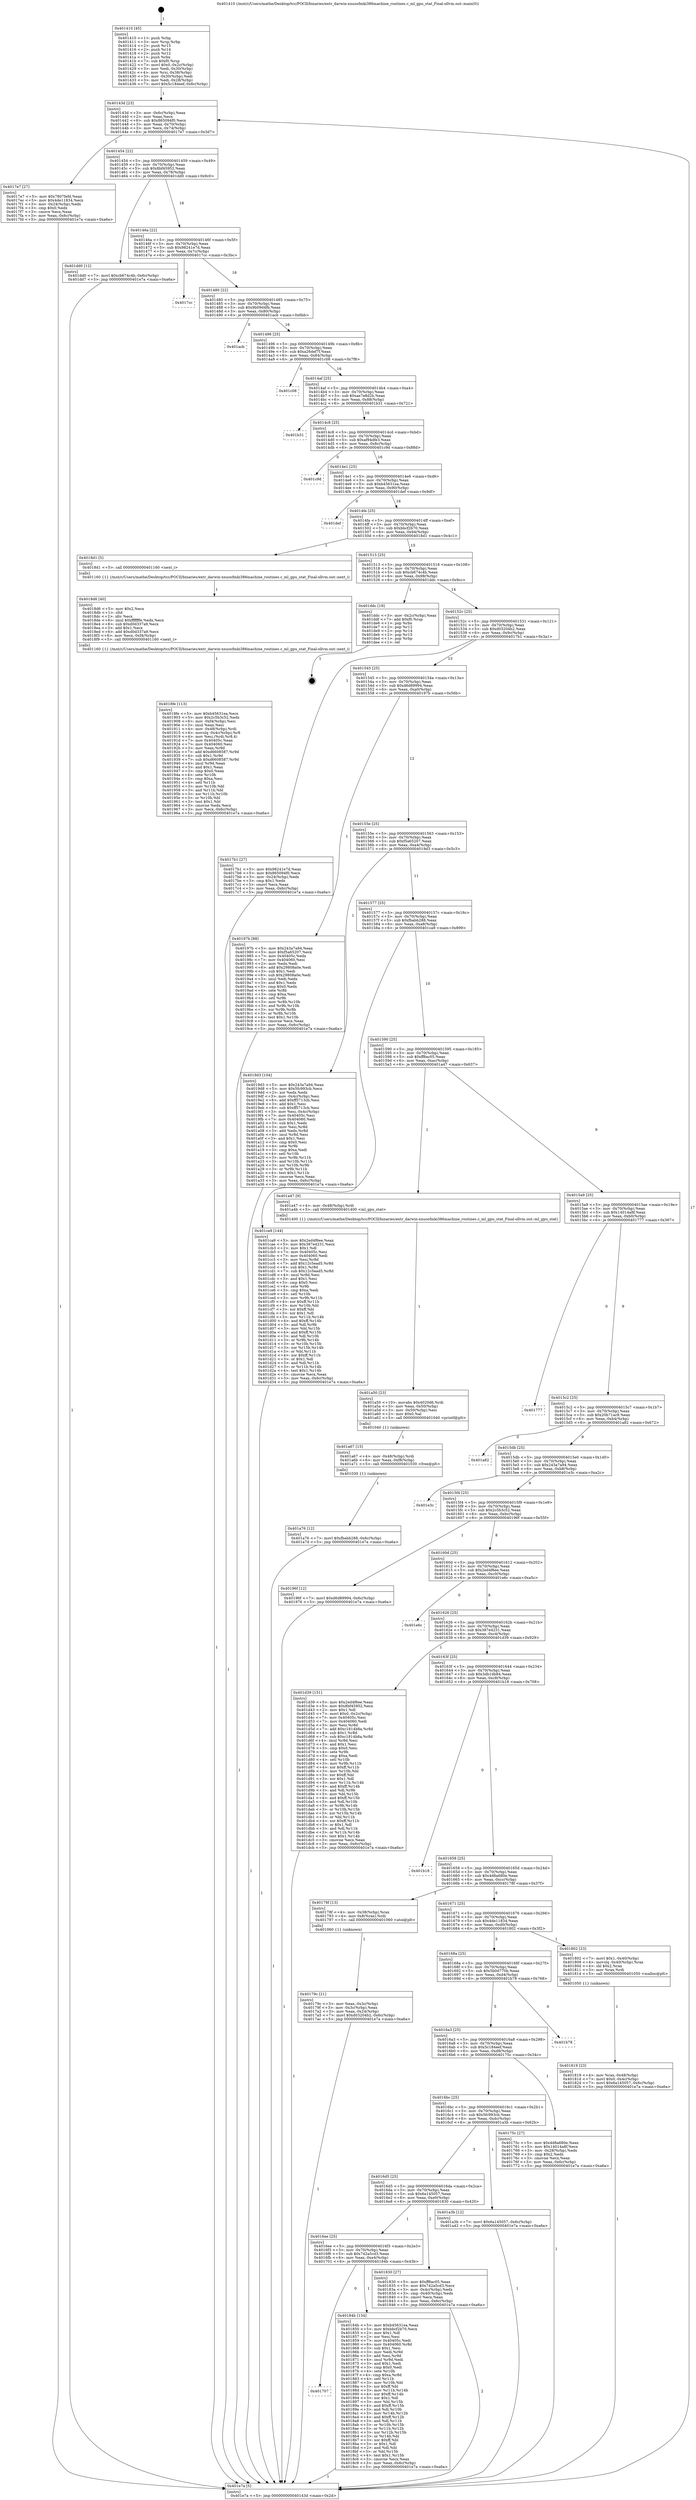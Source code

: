 digraph "0x401410" {
  label = "0x401410 (/mnt/c/Users/mathe/Desktop/tcc/POCII/binaries/extr_darwin-xnuosfmki386machine_routines.c_ml_gpu_stat_Final-ollvm.out::main(0))"
  labelloc = "t"
  node[shape=record]

  Entry [label="",width=0.3,height=0.3,shape=circle,fillcolor=black,style=filled]
  "0x40143d" [label="{
     0x40143d [23]\l
     | [instrs]\l
     &nbsp;&nbsp;0x40143d \<+3\>: mov -0x6c(%rbp),%eax\l
     &nbsp;&nbsp;0x401440 \<+2\>: mov %eax,%ecx\l
     &nbsp;&nbsp;0x401442 \<+6\>: sub $0x865094f0,%ecx\l
     &nbsp;&nbsp;0x401448 \<+3\>: mov %eax,-0x70(%rbp)\l
     &nbsp;&nbsp;0x40144b \<+3\>: mov %ecx,-0x74(%rbp)\l
     &nbsp;&nbsp;0x40144e \<+6\>: je 00000000004017e7 \<main+0x3d7\>\l
  }"]
  "0x4017e7" [label="{
     0x4017e7 [27]\l
     | [instrs]\l
     &nbsp;&nbsp;0x4017e7 \<+5\>: mov $0x7807fefd,%eax\l
     &nbsp;&nbsp;0x4017ec \<+5\>: mov $0x4de11834,%ecx\l
     &nbsp;&nbsp;0x4017f1 \<+3\>: mov -0x24(%rbp),%edx\l
     &nbsp;&nbsp;0x4017f4 \<+3\>: cmp $0x0,%edx\l
     &nbsp;&nbsp;0x4017f7 \<+3\>: cmove %ecx,%eax\l
     &nbsp;&nbsp;0x4017fa \<+3\>: mov %eax,-0x6c(%rbp)\l
     &nbsp;&nbsp;0x4017fd \<+5\>: jmp 0000000000401e7a \<main+0xa6a\>\l
  }"]
  "0x401454" [label="{
     0x401454 [22]\l
     | [instrs]\l
     &nbsp;&nbsp;0x401454 \<+5\>: jmp 0000000000401459 \<main+0x49\>\l
     &nbsp;&nbsp;0x401459 \<+3\>: mov -0x70(%rbp),%eax\l
     &nbsp;&nbsp;0x40145c \<+5\>: sub $0x8bf45952,%eax\l
     &nbsp;&nbsp;0x401461 \<+3\>: mov %eax,-0x78(%rbp)\l
     &nbsp;&nbsp;0x401464 \<+6\>: je 0000000000401dd0 \<main+0x9c0\>\l
  }"]
  Exit [label="",width=0.3,height=0.3,shape=circle,fillcolor=black,style=filled,peripheries=2]
  "0x401dd0" [label="{
     0x401dd0 [12]\l
     | [instrs]\l
     &nbsp;&nbsp;0x401dd0 \<+7\>: movl $0xcb674c4b,-0x6c(%rbp)\l
     &nbsp;&nbsp;0x401dd7 \<+5\>: jmp 0000000000401e7a \<main+0xa6a\>\l
  }"]
  "0x40146a" [label="{
     0x40146a [22]\l
     | [instrs]\l
     &nbsp;&nbsp;0x40146a \<+5\>: jmp 000000000040146f \<main+0x5f\>\l
     &nbsp;&nbsp;0x40146f \<+3\>: mov -0x70(%rbp),%eax\l
     &nbsp;&nbsp;0x401472 \<+5\>: sub $0x98241e7d,%eax\l
     &nbsp;&nbsp;0x401477 \<+3\>: mov %eax,-0x7c(%rbp)\l
     &nbsp;&nbsp;0x40147a \<+6\>: je 00000000004017cc \<main+0x3bc\>\l
  }"]
  "0x401a76" [label="{
     0x401a76 [12]\l
     | [instrs]\l
     &nbsp;&nbsp;0x401a76 \<+7\>: movl $0xfbabb288,-0x6c(%rbp)\l
     &nbsp;&nbsp;0x401a7d \<+5\>: jmp 0000000000401e7a \<main+0xa6a\>\l
  }"]
  "0x4017cc" [label="{
     0x4017cc\l
  }", style=dashed]
  "0x401480" [label="{
     0x401480 [22]\l
     | [instrs]\l
     &nbsp;&nbsp;0x401480 \<+5\>: jmp 0000000000401485 \<main+0x75\>\l
     &nbsp;&nbsp;0x401485 \<+3\>: mov -0x70(%rbp),%eax\l
     &nbsp;&nbsp;0x401488 \<+5\>: sub $0x9b09d4fb,%eax\l
     &nbsp;&nbsp;0x40148d \<+3\>: mov %eax,-0x80(%rbp)\l
     &nbsp;&nbsp;0x401490 \<+6\>: je 0000000000401acb \<main+0x6bb\>\l
  }"]
  "0x401a67" [label="{
     0x401a67 [15]\l
     | [instrs]\l
     &nbsp;&nbsp;0x401a67 \<+4\>: mov -0x48(%rbp),%rdi\l
     &nbsp;&nbsp;0x401a6b \<+6\>: mov %eax,-0xf8(%rbp)\l
     &nbsp;&nbsp;0x401a71 \<+5\>: call 0000000000401030 \<free@plt\>\l
     | [calls]\l
     &nbsp;&nbsp;0x401030 \{1\} (unknown)\l
  }"]
  "0x401acb" [label="{
     0x401acb\l
  }", style=dashed]
  "0x401496" [label="{
     0x401496 [25]\l
     | [instrs]\l
     &nbsp;&nbsp;0x401496 \<+5\>: jmp 000000000040149b \<main+0x8b\>\l
     &nbsp;&nbsp;0x40149b \<+3\>: mov -0x70(%rbp),%eax\l
     &nbsp;&nbsp;0x40149e \<+5\>: sub $0xa26def7f,%eax\l
     &nbsp;&nbsp;0x4014a3 \<+6\>: mov %eax,-0x84(%rbp)\l
     &nbsp;&nbsp;0x4014a9 \<+6\>: je 0000000000401c08 \<main+0x7f8\>\l
  }"]
  "0x401a50" [label="{
     0x401a50 [23]\l
     | [instrs]\l
     &nbsp;&nbsp;0x401a50 \<+10\>: movabs $0x4020d6,%rdi\l
     &nbsp;&nbsp;0x401a5a \<+3\>: mov %eax,-0x50(%rbp)\l
     &nbsp;&nbsp;0x401a5d \<+3\>: mov -0x50(%rbp),%esi\l
     &nbsp;&nbsp;0x401a60 \<+2\>: mov $0x0,%al\l
     &nbsp;&nbsp;0x401a62 \<+5\>: call 0000000000401040 \<printf@plt\>\l
     | [calls]\l
     &nbsp;&nbsp;0x401040 \{1\} (unknown)\l
  }"]
  "0x401c08" [label="{
     0x401c08\l
  }", style=dashed]
  "0x4014af" [label="{
     0x4014af [25]\l
     | [instrs]\l
     &nbsp;&nbsp;0x4014af \<+5\>: jmp 00000000004014b4 \<main+0xa4\>\l
     &nbsp;&nbsp;0x4014b4 \<+3\>: mov -0x70(%rbp),%eax\l
     &nbsp;&nbsp;0x4014b7 \<+5\>: sub $0xae7e8d2b,%eax\l
     &nbsp;&nbsp;0x4014bc \<+6\>: mov %eax,-0x88(%rbp)\l
     &nbsp;&nbsp;0x4014c2 \<+6\>: je 0000000000401b31 \<main+0x721\>\l
  }"]
  "0x4018fe" [label="{
     0x4018fe [113]\l
     | [instrs]\l
     &nbsp;&nbsp;0x4018fe \<+5\>: mov $0xb45631ea,%ecx\l
     &nbsp;&nbsp;0x401903 \<+5\>: mov $0x2c5b3c52,%edx\l
     &nbsp;&nbsp;0x401908 \<+6\>: mov -0xf4(%rbp),%esi\l
     &nbsp;&nbsp;0x40190e \<+3\>: imul %eax,%esi\l
     &nbsp;&nbsp;0x401911 \<+4\>: mov -0x48(%rbp),%rdi\l
     &nbsp;&nbsp;0x401915 \<+4\>: movslq -0x4c(%rbp),%r8\l
     &nbsp;&nbsp;0x401919 \<+4\>: mov %esi,(%rdi,%r8,4)\l
     &nbsp;&nbsp;0x40191d \<+7\>: mov 0x40405c,%eax\l
     &nbsp;&nbsp;0x401924 \<+7\>: mov 0x404060,%esi\l
     &nbsp;&nbsp;0x40192b \<+3\>: mov %eax,%r9d\l
     &nbsp;&nbsp;0x40192e \<+7\>: add $0xd6608587,%r9d\l
     &nbsp;&nbsp;0x401935 \<+4\>: sub $0x1,%r9d\l
     &nbsp;&nbsp;0x401939 \<+7\>: sub $0xd6608587,%r9d\l
     &nbsp;&nbsp;0x401940 \<+4\>: imul %r9d,%eax\l
     &nbsp;&nbsp;0x401944 \<+3\>: and $0x1,%eax\l
     &nbsp;&nbsp;0x401947 \<+3\>: cmp $0x0,%eax\l
     &nbsp;&nbsp;0x40194a \<+4\>: sete %r10b\l
     &nbsp;&nbsp;0x40194e \<+3\>: cmp $0xa,%esi\l
     &nbsp;&nbsp;0x401951 \<+4\>: setl %r11b\l
     &nbsp;&nbsp;0x401955 \<+3\>: mov %r10b,%bl\l
     &nbsp;&nbsp;0x401958 \<+3\>: and %r11b,%bl\l
     &nbsp;&nbsp;0x40195b \<+3\>: xor %r11b,%r10b\l
     &nbsp;&nbsp;0x40195e \<+3\>: or %r10b,%bl\l
     &nbsp;&nbsp;0x401961 \<+3\>: test $0x1,%bl\l
     &nbsp;&nbsp;0x401964 \<+3\>: cmovne %edx,%ecx\l
     &nbsp;&nbsp;0x401967 \<+3\>: mov %ecx,-0x6c(%rbp)\l
     &nbsp;&nbsp;0x40196a \<+5\>: jmp 0000000000401e7a \<main+0xa6a\>\l
  }"]
  "0x401b31" [label="{
     0x401b31\l
  }", style=dashed]
  "0x4014c8" [label="{
     0x4014c8 [25]\l
     | [instrs]\l
     &nbsp;&nbsp;0x4014c8 \<+5\>: jmp 00000000004014cd \<main+0xbd\>\l
     &nbsp;&nbsp;0x4014cd \<+3\>: mov -0x70(%rbp),%eax\l
     &nbsp;&nbsp;0x4014d0 \<+5\>: sub $0xaf94dfe3,%eax\l
     &nbsp;&nbsp;0x4014d5 \<+6\>: mov %eax,-0x8c(%rbp)\l
     &nbsp;&nbsp;0x4014db \<+6\>: je 0000000000401c9d \<main+0x88d\>\l
  }"]
  "0x4018d6" [label="{
     0x4018d6 [40]\l
     | [instrs]\l
     &nbsp;&nbsp;0x4018d6 \<+5\>: mov $0x2,%ecx\l
     &nbsp;&nbsp;0x4018db \<+1\>: cltd\l
     &nbsp;&nbsp;0x4018dc \<+2\>: idiv %ecx\l
     &nbsp;&nbsp;0x4018de \<+6\>: imul $0xfffffffe,%edx,%ecx\l
     &nbsp;&nbsp;0x4018e4 \<+6\>: sub $0xd0d337a9,%ecx\l
     &nbsp;&nbsp;0x4018ea \<+3\>: add $0x1,%ecx\l
     &nbsp;&nbsp;0x4018ed \<+6\>: add $0xd0d337a9,%ecx\l
     &nbsp;&nbsp;0x4018f3 \<+6\>: mov %ecx,-0xf4(%rbp)\l
     &nbsp;&nbsp;0x4018f9 \<+5\>: call 0000000000401160 \<next_i\>\l
     | [calls]\l
     &nbsp;&nbsp;0x401160 \{1\} (/mnt/c/Users/mathe/Desktop/tcc/POCII/binaries/extr_darwin-xnuosfmki386machine_routines.c_ml_gpu_stat_Final-ollvm.out::next_i)\l
  }"]
  "0x401c9d" [label="{
     0x401c9d\l
  }", style=dashed]
  "0x4014e1" [label="{
     0x4014e1 [25]\l
     | [instrs]\l
     &nbsp;&nbsp;0x4014e1 \<+5\>: jmp 00000000004014e6 \<main+0xd6\>\l
     &nbsp;&nbsp;0x4014e6 \<+3\>: mov -0x70(%rbp),%eax\l
     &nbsp;&nbsp;0x4014e9 \<+5\>: sub $0xb45631ea,%eax\l
     &nbsp;&nbsp;0x4014ee \<+6\>: mov %eax,-0x90(%rbp)\l
     &nbsp;&nbsp;0x4014f4 \<+6\>: je 0000000000401def \<main+0x9df\>\l
  }"]
  "0x401707" [label="{
     0x401707\l
  }", style=dashed]
  "0x401def" [label="{
     0x401def\l
  }", style=dashed]
  "0x4014fa" [label="{
     0x4014fa [25]\l
     | [instrs]\l
     &nbsp;&nbsp;0x4014fa \<+5\>: jmp 00000000004014ff \<main+0xef\>\l
     &nbsp;&nbsp;0x4014ff \<+3\>: mov -0x70(%rbp),%eax\l
     &nbsp;&nbsp;0x401502 \<+5\>: sub $0xbbcf2b70,%eax\l
     &nbsp;&nbsp;0x401507 \<+6\>: mov %eax,-0x94(%rbp)\l
     &nbsp;&nbsp;0x40150d \<+6\>: je 00000000004018d1 \<main+0x4c1\>\l
  }"]
  "0x40184b" [label="{
     0x40184b [134]\l
     | [instrs]\l
     &nbsp;&nbsp;0x40184b \<+5\>: mov $0xb45631ea,%eax\l
     &nbsp;&nbsp;0x401850 \<+5\>: mov $0xbbcf2b70,%ecx\l
     &nbsp;&nbsp;0x401855 \<+2\>: mov $0x1,%dl\l
     &nbsp;&nbsp;0x401857 \<+2\>: xor %esi,%esi\l
     &nbsp;&nbsp;0x401859 \<+7\>: mov 0x40405c,%edi\l
     &nbsp;&nbsp;0x401860 \<+8\>: mov 0x404060,%r8d\l
     &nbsp;&nbsp;0x401868 \<+3\>: sub $0x1,%esi\l
     &nbsp;&nbsp;0x40186b \<+3\>: mov %edi,%r9d\l
     &nbsp;&nbsp;0x40186e \<+3\>: add %esi,%r9d\l
     &nbsp;&nbsp;0x401871 \<+4\>: imul %r9d,%edi\l
     &nbsp;&nbsp;0x401875 \<+3\>: and $0x1,%edi\l
     &nbsp;&nbsp;0x401878 \<+3\>: cmp $0x0,%edi\l
     &nbsp;&nbsp;0x40187b \<+4\>: sete %r10b\l
     &nbsp;&nbsp;0x40187f \<+4\>: cmp $0xa,%r8d\l
     &nbsp;&nbsp;0x401883 \<+4\>: setl %r11b\l
     &nbsp;&nbsp;0x401887 \<+3\>: mov %r10b,%bl\l
     &nbsp;&nbsp;0x40188a \<+3\>: xor $0xff,%bl\l
     &nbsp;&nbsp;0x40188d \<+3\>: mov %r11b,%r14b\l
     &nbsp;&nbsp;0x401890 \<+4\>: xor $0xff,%r14b\l
     &nbsp;&nbsp;0x401894 \<+3\>: xor $0x1,%dl\l
     &nbsp;&nbsp;0x401897 \<+3\>: mov %bl,%r15b\l
     &nbsp;&nbsp;0x40189a \<+4\>: and $0xff,%r15b\l
     &nbsp;&nbsp;0x40189e \<+3\>: and %dl,%r10b\l
     &nbsp;&nbsp;0x4018a1 \<+3\>: mov %r14b,%r12b\l
     &nbsp;&nbsp;0x4018a4 \<+4\>: and $0xff,%r12b\l
     &nbsp;&nbsp;0x4018a8 \<+3\>: and %dl,%r11b\l
     &nbsp;&nbsp;0x4018ab \<+3\>: or %r10b,%r15b\l
     &nbsp;&nbsp;0x4018ae \<+3\>: or %r11b,%r12b\l
     &nbsp;&nbsp;0x4018b1 \<+3\>: xor %r12b,%r15b\l
     &nbsp;&nbsp;0x4018b4 \<+3\>: or %r14b,%bl\l
     &nbsp;&nbsp;0x4018b7 \<+3\>: xor $0xff,%bl\l
     &nbsp;&nbsp;0x4018ba \<+3\>: or $0x1,%dl\l
     &nbsp;&nbsp;0x4018bd \<+2\>: and %dl,%bl\l
     &nbsp;&nbsp;0x4018bf \<+3\>: or %bl,%r15b\l
     &nbsp;&nbsp;0x4018c2 \<+4\>: test $0x1,%r15b\l
     &nbsp;&nbsp;0x4018c6 \<+3\>: cmovne %ecx,%eax\l
     &nbsp;&nbsp;0x4018c9 \<+3\>: mov %eax,-0x6c(%rbp)\l
     &nbsp;&nbsp;0x4018cc \<+5\>: jmp 0000000000401e7a \<main+0xa6a\>\l
  }"]
  "0x4018d1" [label="{
     0x4018d1 [5]\l
     | [instrs]\l
     &nbsp;&nbsp;0x4018d1 \<+5\>: call 0000000000401160 \<next_i\>\l
     | [calls]\l
     &nbsp;&nbsp;0x401160 \{1\} (/mnt/c/Users/mathe/Desktop/tcc/POCII/binaries/extr_darwin-xnuosfmki386machine_routines.c_ml_gpu_stat_Final-ollvm.out::next_i)\l
  }"]
  "0x401513" [label="{
     0x401513 [25]\l
     | [instrs]\l
     &nbsp;&nbsp;0x401513 \<+5\>: jmp 0000000000401518 \<main+0x108\>\l
     &nbsp;&nbsp;0x401518 \<+3\>: mov -0x70(%rbp),%eax\l
     &nbsp;&nbsp;0x40151b \<+5\>: sub $0xcb674c4b,%eax\l
     &nbsp;&nbsp;0x401520 \<+6\>: mov %eax,-0x98(%rbp)\l
     &nbsp;&nbsp;0x401526 \<+6\>: je 0000000000401ddc \<main+0x9cc\>\l
  }"]
  "0x4016ee" [label="{
     0x4016ee [25]\l
     | [instrs]\l
     &nbsp;&nbsp;0x4016ee \<+5\>: jmp 00000000004016f3 \<main+0x2e3\>\l
     &nbsp;&nbsp;0x4016f3 \<+3\>: mov -0x70(%rbp),%eax\l
     &nbsp;&nbsp;0x4016f6 \<+5\>: sub $0x742a5cd3,%eax\l
     &nbsp;&nbsp;0x4016fb \<+6\>: mov %eax,-0xe4(%rbp)\l
     &nbsp;&nbsp;0x401701 \<+6\>: je 000000000040184b \<main+0x43b\>\l
  }"]
  "0x401ddc" [label="{
     0x401ddc [19]\l
     | [instrs]\l
     &nbsp;&nbsp;0x401ddc \<+3\>: mov -0x2c(%rbp),%eax\l
     &nbsp;&nbsp;0x401ddf \<+7\>: add $0xf0,%rsp\l
     &nbsp;&nbsp;0x401de6 \<+1\>: pop %rbx\l
     &nbsp;&nbsp;0x401de7 \<+2\>: pop %r12\l
     &nbsp;&nbsp;0x401de9 \<+2\>: pop %r14\l
     &nbsp;&nbsp;0x401deb \<+2\>: pop %r15\l
     &nbsp;&nbsp;0x401ded \<+1\>: pop %rbp\l
     &nbsp;&nbsp;0x401dee \<+1\>: ret\l
  }"]
  "0x40152c" [label="{
     0x40152c [25]\l
     | [instrs]\l
     &nbsp;&nbsp;0x40152c \<+5\>: jmp 0000000000401531 \<main+0x121\>\l
     &nbsp;&nbsp;0x401531 \<+3\>: mov -0x70(%rbp),%eax\l
     &nbsp;&nbsp;0x401534 \<+5\>: sub $0xd03204b2,%eax\l
     &nbsp;&nbsp;0x401539 \<+6\>: mov %eax,-0x9c(%rbp)\l
     &nbsp;&nbsp;0x40153f \<+6\>: je 00000000004017b1 \<main+0x3a1\>\l
  }"]
  "0x401830" [label="{
     0x401830 [27]\l
     | [instrs]\l
     &nbsp;&nbsp;0x401830 \<+5\>: mov $0xff8ac05,%eax\l
     &nbsp;&nbsp;0x401835 \<+5\>: mov $0x742a5cd3,%ecx\l
     &nbsp;&nbsp;0x40183a \<+3\>: mov -0x4c(%rbp),%edx\l
     &nbsp;&nbsp;0x40183d \<+3\>: cmp -0x40(%rbp),%edx\l
     &nbsp;&nbsp;0x401840 \<+3\>: cmovl %ecx,%eax\l
     &nbsp;&nbsp;0x401843 \<+3\>: mov %eax,-0x6c(%rbp)\l
     &nbsp;&nbsp;0x401846 \<+5\>: jmp 0000000000401e7a \<main+0xa6a\>\l
  }"]
  "0x4017b1" [label="{
     0x4017b1 [27]\l
     | [instrs]\l
     &nbsp;&nbsp;0x4017b1 \<+5\>: mov $0x98241e7d,%eax\l
     &nbsp;&nbsp;0x4017b6 \<+5\>: mov $0x865094f0,%ecx\l
     &nbsp;&nbsp;0x4017bb \<+3\>: mov -0x24(%rbp),%edx\l
     &nbsp;&nbsp;0x4017be \<+3\>: cmp $0x1,%edx\l
     &nbsp;&nbsp;0x4017c1 \<+3\>: cmovl %ecx,%eax\l
     &nbsp;&nbsp;0x4017c4 \<+3\>: mov %eax,-0x6c(%rbp)\l
     &nbsp;&nbsp;0x4017c7 \<+5\>: jmp 0000000000401e7a \<main+0xa6a\>\l
  }"]
  "0x401545" [label="{
     0x401545 [25]\l
     | [instrs]\l
     &nbsp;&nbsp;0x401545 \<+5\>: jmp 000000000040154a \<main+0x13a\>\l
     &nbsp;&nbsp;0x40154a \<+3\>: mov -0x70(%rbp),%eax\l
     &nbsp;&nbsp;0x40154d \<+5\>: sub $0xd6d89994,%eax\l
     &nbsp;&nbsp;0x401552 \<+6\>: mov %eax,-0xa0(%rbp)\l
     &nbsp;&nbsp;0x401558 \<+6\>: je 000000000040197b \<main+0x56b\>\l
  }"]
  "0x4016d5" [label="{
     0x4016d5 [25]\l
     | [instrs]\l
     &nbsp;&nbsp;0x4016d5 \<+5\>: jmp 00000000004016da \<main+0x2ca\>\l
     &nbsp;&nbsp;0x4016da \<+3\>: mov -0x70(%rbp),%eax\l
     &nbsp;&nbsp;0x4016dd \<+5\>: sub $0x6a145057,%eax\l
     &nbsp;&nbsp;0x4016e2 \<+6\>: mov %eax,-0xe0(%rbp)\l
     &nbsp;&nbsp;0x4016e8 \<+6\>: je 0000000000401830 \<main+0x420\>\l
  }"]
  "0x40197b" [label="{
     0x40197b [88]\l
     | [instrs]\l
     &nbsp;&nbsp;0x40197b \<+5\>: mov $0x243a7a94,%eax\l
     &nbsp;&nbsp;0x401980 \<+5\>: mov $0xf5a65207,%ecx\l
     &nbsp;&nbsp;0x401985 \<+7\>: mov 0x40405c,%edx\l
     &nbsp;&nbsp;0x40198c \<+7\>: mov 0x404060,%esi\l
     &nbsp;&nbsp;0x401993 \<+2\>: mov %edx,%edi\l
     &nbsp;&nbsp;0x401995 \<+6\>: add $0x29808a0e,%edi\l
     &nbsp;&nbsp;0x40199b \<+3\>: sub $0x1,%edi\l
     &nbsp;&nbsp;0x40199e \<+6\>: sub $0x29808a0e,%edi\l
     &nbsp;&nbsp;0x4019a4 \<+3\>: imul %edi,%edx\l
     &nbsp;&nbsp;0x4019a7 \<+3\>: and $0x1,%edx\l
     &nbsp;&nbsp;0x4019aa \<+3\>: cmp $0x0,%edx\l
     &nbsp;&nbsp;0x4019ad \<+4\>: sete %r8b\l
     &nbsp;&nbsp;0x4019b1 \<+3\>: cmp $0xa,%esi\l
     &nbsp;&nbsp;0x4019b4 \<+4\>: setl %r9b\l
     &nbsp;&nbsp;0x4019b8 \<+3\>: mov %r8b,%r10b\l
     &nbsp;&nbsp;0x4019bb \<+3\>: and %r9b,%r10b\l
     &nbsp;&nbsp;0x4019be \<+3\>: xor %r9b,%r8b\l
     &nbsp;&nbsp;0x4019c1 \<+3\>: or %r8b,%r10b\l
     &nbsp;&nbsp;0x4019c4 \<+4\>: test $0x1,%r10b\l
     &nbsp;&nbsp;0x4019c8 \<+3\>: cmovne %ecx,%eax\l
     &nbsp;&nbsp;0x4019cb \<+3\>: mov %eax,-0x6c(%rbp)\l
     &nbsp;&nbsp;0x4019ce \<+5\>: jmp 0000000000401e7a \<main+0xa6a\>\l
  }"]
  "0x40155e" [label="{
     0x40155e [25]\l
     | [instrs]\l
     &nbsp;&nbsp;0x40155e \<+5\>: jmp 0000000000401563 \<main+0x153\>\l
     &nbsp;&nbsp;0x401563 \<+3\>: mov -0x70(%rbp),%eax\l
     &nbsp;&nbsp;0x401566 \<+5\>: sub $0xf5a65207,%eax\l
     &nbsp;&nbsp;0x40156b \<+6\>: mov %eax,-0xa4(%rbp)\l
     &nbsp;&nbsp;0x401571 \<+6\>: je 00000000004019d3 \<main+0x5c3\>\l
  }"]
  "0x401a3b" [label="{
     0x401a3b [12]\l
     | [instrs]\l
     &nbsp;&nbsp;0x401a3b \<+7\>: movl $0x6a145057,-0x6c(%rbp)\l
     &nbsp;&nbsp;0x401a42 \<+5\>: jmp 0000000000401e7a \<main+0xa6a\>\l
  }"]
  "0x4019d3" [label="{
     0x4019d3 [104]\l
     | [instrs]\l
     &nbsp;&nbsp;0x4019d3 \<+5\>: mov $0x243a7a94,%eax\l
     &nbsp;&nbsp;0x4019d8 \<+5\>: mov $0x5fc993cb,%ecx\l
     &nbsp;&nbsp;0x4019dd \<+2\>: xor %edx,%edx\l
     &nbsp;&nbsp;0x4019df \<+3\>: mov -0x4c(%rbp),%esi\l
     &nbsp;&nbsp;0x4019e2 \<+6\>: add $0xff5713cb,%esi\l
     &nbsp;&nbsp;0x4019e8 \<+3\>: add $0x1,%esi\l
     &nbsp;&nbsp;0x4019eb \<+6\>: sub $0xff5713cb,%esi\l
     &nbsp;&nbsp;0x4019f1 \<+3\>: mov %esi,-0x4c(%rbp)\l
     &nbsp;&nbsp;0x4019f4 \<+7\>: mov 0x40405c,%esi\l
     &nbsp;&nbsp;0x4019fb \<+7\>: mov 0x404060,%edi\l
     &nbsp;&nbsp;0x401a02 \<+3\>: sub $0x1,%edx\l
     &nbsp;&nbsp;0x401a05 \<+3\>: mov %esi,%r8d\l
     &nbsp;&nbsp;0x401a08 \<+3\>: add %edx,%r8d\l
     &nbsp;&nbsp;0x401a0b \<+4\>: imul %r8d,%esi\l
     &nbsp;&nbsp;0x401a0f \<+3\>: and $0x1,%esi\l
     &nbsp;&nbsp;0x401a12 \<+3\>: cmp $0x0,%esi\l
     &nbsp;&nbsp;0x401a15 \<+4\>: sete %r9b\l
     &nbsp;&nbsp;0x401a19 \<+3\>: cmp $0xa,%edi\l
     &nbsp;&nbsp;0x401a1c \<+4\>: setl %r10b\l
     &nbsp;&nbsp;0x401a20 \<+3\>: mov %r9b,%r11b\l
     &nbsp;&nbsp;0x401a23 \<+3\>: and %r10b,%r11b\l
     &nbsp;&nbsp;0x401a26 \<+3\>: xor %r10b,%r9b\l
     &nbsp;&nbsp;0x401a29 \<+3\>: or %r9b,%r11b\l
     &nbsp;&nbsp;0x401a2c \<+4\>: test $0x1,%r11b\l
     &nbsp;&nbsp;0x401a30 \<+3\>: cmovne %ecx,%eax\l
     &nbsp;&nbsp;0x401a33 \<+3\>: mov %eax,-0x6c(%rbp)\l
     &nbsp;&nbsp;0x401a36 \<+5\>: jmp 0000000000401e7a \<main+0xa6a\>\l
  }"]
  "0x401577" [label="{
     0x401577 [25]\l
     | [instrs]\l
     &nbsp;&nbsp;0x401577 \<+5\>: jmp 000000000040157c \<main+0x16c\>\l
     &nbsp;&nbsp;0x40157c \<+3\>: mov -0x70(%rbp),%eax\l
     &nbsp;&nbsp;0x40157f \<+5\>: sub $0xfbabb288,%eax\l
     &nbsp;&nbsp;0x401584 \<+6\>: mov %eax,-0xa8(%rbp)\l
     &nbsp;&nbsp;0x40158a \<+6\>: je 0000000000401ca9 \<main+0x899\>\l
  }"]
  "0x401819" [label="{
     0x401819 [23]\l
     | [instrs]\l
     &nbsp;&nbsp;0x401819 \<+4\>: mov %rax,-0x48(%rbp)\l
     &nbsp;&nbsp;0x40181d \<+7\>: movl $0x0,-0x4c(%rbp)\l
     &nbsp;&nbsp;0x401824 \<+7\>: movl $0x6a145057,-0x6c(%rbp)\l
     &nbsp;&nbsp;0x40182b \<+5\>: jmp 0000000000401e7a \<main+0xa6a\>\l
  }"]
  "0x401ca9" [label="{
     0x401ca9 [144]\l
     | [instrs]\l
     &nbsp;&nbsp;0x401ca9 \<+5\>: mov $0x2ed4f6ee,%eax\l
     &nbsp;&nbsp;0x401cae \<+5\>: mov $0x387e4231,%ecx\l
     &nbsp;&nbsp;0x401cb3 \<+2\>: mov $0x1,%dl\l
     &nbsp;&nbsp;0x401cb5 \<+7\>: mov 0x40405c,%esi\l
     &nbsp;&nbsp;0x401cbc \<+7\>: mov 0x404060,%edi\l
     &nbsp;&nbsp;0x401cc3 \<+3\>: mov %esi,%r8d\l
     &nbsp;&nbsp;0x401cc6 \<+7\>: add $0x12c5ead5,%r8d\l
     &nbsp;&nbsp;0x401ccd \<+4\>: sub $0x1,%r8d\l
     &nbsp;&nbsp;0x401cd1 \<+7\>: sub $0x12c5ead5,%r8d\l
     &nbsp;&nbsp;0x401cd8 \<+4\>: imul %r8d,%esi\l
     &nbsp;&nbsp;0x401cdc \<+3\>: and $0x1,%esi\l
     &nbsp;&nbsp;0x401cdf \<+3\>: cmp $0x0,%esi\l
     &nbsp;&nbsp;0x401ce2 \<+4\>: sete %r9b\l
     &nbsp;&nbsp;0x401ce6 \<+3\>: cmp $0xa,%edi\l
     &nbsp;&nbsp;0x401ce9 \<+4\>: setl %r10b\l
     &nbsp;&nbsp;0x401ced \<+3\>: mov %r9b,%r11b\l
     &nbsp;&nbsp;0x401cf0 \<+4\>: xor $0xff,%r11b\l
     &nbsp;&nbsp;0x401cf4 \<+3\>: mov %r10b,%bl\l
     &nbsp;&nbsp;0x401cf7 \<+3\>: xor $0xff,%bl\l
     &nbsp;&nbsp;0x401cfa \<+3\>: xor $0x1,%dl\l
     &nbsp;&nbsp;0x401cfd \<+3\>: mov %r11b,%r14b\l
     &nbsp;&nbsp;0x401d00 \<+4\>: and $0xff,%r14b\l
     &nbsp;&nbsp;0x401d04 \<+3\>: and %dl,%r9b\l
     &nbsp;&nbsp;0x401d07 \<+3\>: mov %bl,%r15b\l
     &nbsp;&nbsp;0x401d0a \<+4\>: and $0xff,%r15b\l
     &nbsp;&nbsp;0x401d0e \<+3\>: and %dl,%r10b\l
     &nbsp;&nbsp;0x401d11 \<+3\>: or %r9b,%r14b\l
     &nbsp;&nbsp;0x401d14 \<+3\>: or %r10b,%r15b\l
     &nbsp;&nbsp;0x401d17 \<+3\>: xor %r15b,%r14b\l
     &nbsp;&nbsp;0x401d1a \<+3\>: or %bl,%r11b\l
     &nbsp;&nbsp;0x401d1d \<+4\>: xor $0xff,%r11b\l
     &nbsp;&nbsp;0x401d21 \<+3\>: or $0x1,%dl\l
     &nbsp;&nbsp;0x401d24 \<+3\>: and %dl,%r11b\l
     &nbsp;&nbsp;0x401d27 \<+3\>: or %r11b,%r14b\l
     &nbsp;&nbsp;0x401d2a \<+4\>: test $0x1,%r14b\l
     &nbsp;&nbsp;0x401d2e \<+3\>: cmovne %ecx,%eax\l
     &nbsp;&nbsp;0x401d31 \<+3\>: mov %eax,-0x6c(%rbp)\l
     &nbsp;&nbsp;0x401d34 \<+5\>: jmp 0000000000401e7a \<main+0xa6a\>\l
  }"]
  "0x401590" [label="{
     0x401590 [25]\l
     | [instrs]\l
     &nbsp;&nbsp;0x401590 \<+5\>: jmp 0000000000401595 \<main+0x185\>\l
     &nbsp;&nbsp;0x401595 \<+3\>: mov -0x70(%rbp),%eax\l
     &nbsp;&nbsp;0x401598 \<+5\>: sub $0xff8ac05,%eax\l
     &nbsp;&nbsp;0x40159d \<+6\>: mov %eax,-0xac(%rbp)\l
     &nbsp;&nbsp;0x4015a3 \<+6\>: je 0000000000401a47 \<main+0x637\>\l
  }"]
  "0x40179c" [label="{
     0x40179c [21]\l
     | [instrs]\l
     &nbsp;&nbsp;0x40179c \<+3\>: mov %eax,-0x3c(%rbp)\l
     &nbsp;&nbsp;0x40179f \<+3\>: mov -0x3c(%rbp),%eax\l
     &nbsp;&nbsp;0x4017a2 \<+3\>: mov %eax,-0x24(%rbp)\l
     &nbsp;&nbsp;0x4017a5 \<+7\>: movl $0xd03204b2,-0x6c(%rbp)\l
     &nbsp;&nbsp;0x4017ac \<+5\>: jmp 0000000000401e7a \<main+0xa6a\>\l
  }"]
  "0x401a47" [label="{
     0x401a47 [9]\l
     | [instrs]\l
     &nbsp;&nbsp;0x401a47 \<+4\>: mov -0x48(%rbp),%rdi\l
     &nbsp;&nbsp;0x401a4b \<+5\>: call 0000000000401400 \<ml_gpu_stat\>\l
     | [calls]\l
     &nbsp;&nbsp;0x401400 \{1\} (/mnt/c/Users/mathe/Desktop/tcc/POCII/binaries/extr_darwin-xnuosfmki386machine_routines.c_ml_gpu_stat_Final-ollvm.out::ml_gpu_stat)\l
  }"]
  "0x4015a9" [label="{
     0x4015a9 [25]\l
     | [instrs]\l
     &nbsp;&nbsp;0x4015a9 \<+5\>: jmp 00000000004015ae \<main+0x19e\>\l
     &nbsp;&nbsp;0x4015ae \<+3\>: mov -0x70(%rbp),%eax\l
     &nbsp;&nbsp;0x4015b1 \<+5\>: sub $0x14014a8f,%eax\l
     &nbsp;&nbsp;0x4015b6 \<+6\>: mov %eax,-0xb0(%rbp)\l
     &nbsp;&nbsp;0x4015bc \<+6\>: je 0000000000401777 \<main+0x367\>\l
  }"]
  "0x401410" [label="{
     0x401410 [45]\l
     | [instrs]\l
     &nbsp;&nbsp;0x401410 \<+1\>: push %rbp\l
     &nbsp;&nbsp;0x401411 \<+3\>: mov %rsp,%rbp\l
     &nbsp;&nbsp;0x401414 \<+2\>: push %r15\l
     &nbsp;&nbsp;0x401416 \<+2\>: push %r14\l
     &nbsp;&nbsp;0x401418 \<+2\>: push %r12\l
     &nbsp;&nbsp;0x40141a \<+1\>: push %rbx\l
     &nbsp;&nbsp;0x40141b \<+7\>: sub $0xf0,%rsp\l
     &nbsp;&nbsp;0x401422 \<+7\>: movl $0x0,-0x2c(%rbp)\l
     &nbsp;&nbsp;0x401429 \<+3\>: mov %edi,-0x30(%rbp)\l
     &nbsp;&nbsp;0x40142c \<+4\>: mov %rsi,-0x38(%rbp)\l
     &nbsp;&nbsp;0x401430 \<+3\>: mov -0x30(%rbp),%edi\l
     &nbsp;&nbsp;0x401433 \<+3\>: mov %edi,-0x28(%rbp)\l
     &nbsp;&nbsp;0x401436 \<+7\>: movl $0x5c184eef,-0x6c(%rbp)\l
  }"]
  "0x401777" [label="{
     0x401777\l
  }", style=dashed]
  "0x4015c2" [label="{
     0x4015c2 [25]\l
     | [instrs]\l
     &nbsp;&nbsp;0x4015c2 \<+5\>: jmp 00000000004015c7 \<main+0x1b7\>\l
     &nbsp;&nbsp;0x4015c7 \<+3\>: mov -0x70(%rbp),%eax\l
     &nbsp;&nbsp;0x4015ca \<+5\>: sub $0x20b71ac9,%eax\l
     &nbsp;&nbsp;0x4015cf \<+6\>: mov %eax,-0xb4(%rbp)\l
     &nbsp;&nbsp;0x4015d5 \<+6\>: je 0000000000401a82 \<main+0x672\>\l
  }"]
  "0x401e7a" [label="{
     0x401e7a [5]\l
     | [instrs]\l
     &nbsp;&nbsp;0x401e7a \<+5\>: jmp 000000000040143d \<main+0x2d\>\l
  }"]
  "0x401a82" [label="{
     0x401a82\l
  }", style=dashed]
  "0x4015db" [label="{
     0x4015db [25]\l
     | [instrs]\l
     &nbsp;&nbsp;0x4015db \<+5\>: jmp 00000000004015e0 \<main+0x1d0\>\l
     &nbsp;&nbsp;0x4015e0 \<+3\>: mov -0x70(%rbp),%eax\l
     &nbsp;&nbsp;0x4015e3 \<+5\>: sub $0x243a7a94,%eax\l
     &nbsp;&nbsp;0x4015e8 \<+6\>: mov %eax,-0xb8(%rbp)\l
     &nbsp;&nbsp;0x4015ee \<+6\>: je 0000000000401e3c \<main+0xa2c\>\l
  }"]
  "0x4016bc" [label="{
     0x4016bc [25]\l
     | [instrs]\l
     &nbsp;&nbsp;0x4016bc \<+5\>: jmp 00000000004016c1 \<main+0x2b1\>\l
     &nbsp;&nbsp;0x4016c1 \<+3\>: mov -0x70(%rbp),%eax\l
     &nbsp;&nbsp;0x4016c4 \<+5\>: sub $0x5fc993cb,%eax\l
     &nbsp;&nbsp;0x4016c9 \<+6\>: mov %eax,-0xdc(%rbp)\l
     &nbsp;&nbsp;0x4016cf \<+6\>: je 0000000000401a3b \<main+0x62b\>\l
  }"]
  "0x401e3c" [label="{
     0x401e3c\l
  }", style=dashed]
  "0x4015f4" [label="{
     0x4015f4 [25]\l
     | [instrs]\l
     &nbsp;&nbsp;0x4015f4 \<+5\>: jmp 00000000004015f9 \<main+0x1e9\>\l
     &nbsp;&nbsp;0x4015f9 \<+3\>: mov -0x70(%rbp),%eax\l
     &nbsp;&nbsp;0x4015fc \<+5\>: sub $0x2c5b3c52,%eax\l
     &nbsp;&nbsp;0x401601 \<+6\>: mov %eax,-0xbc(%rbp)\l
     &nbsp;&nbsp;0x401607 \<+6\>: je 000000000040196f \<main+0x55f\>\l
  }"]
  "0x40175c" [label="{
     0x40175c [27]\l
     | [instrs]\l
     &nbsp;&nbsp;0x40175c \<+5\>: mov $0x4d8a680e,%eax\l
     &nbsp;&nbsp;0x401761 \<+5\>: mov $0x14014a8f,%ecx\l
     &nbsp;&nbsp;0x401766 \<+3\>: mov -0x28(%rbp),%edx\l
     &nbsp;&nbsp;0x401769 \<+3\>: cmp $0x2,%edx\l
     &nbsp;&nbsp;0x40176c \<+3\>: cmovne %ecx,%eax\l
     &nbsp;&nbsp;0x40176f \<+3\>: mov %eax,-0x6c(%rbp)\l
     &nbsp;&nbsp;0x401772 \<+5\>: jmp 0000000000401e7a \<main+0xa6a\>\l
  }"]
  "0x40196f" [label="{
     0x40196f [12]\l
     | [instrs]\l
     &nbsp;&nbsp;0x40196f \<+7\>: movl $0xd6d89994,-0x6c(%rbp)\l
     &nbsp;&nbsp;0x401976 \<+5\>: jmp 0000000000401e7a \<main+0xa6a\>\l
  }"]
  "0x40160d" [label="{
     0x40160d [25]\l
     | [instrs]\l
     &nbsp;&nbsp;0x40160d \<+5\>: jmp 0000000000401612 \<main+0x202\>\l
     &nbsp;&nbsp;0x401612 \<+3\>: mov -0x70(%rbp),%eax\l
     &nbsp;&nbsp;0x401615 \<+5\>: sub $0x2ed4f6ee,%eax\l
     &nbsp;&nbsp;0x40161a \<+6\>: mov %eax,-0xc0(%rbp)\l
     &nbsp;&nbsp;0x401620 \<+6\>: je 0000000000401e6c \<main+0xa5c\>\l
  }"]
  "0x4016a3" [label="{
     0x4016a3 [25]\l
     | [instrs]\l
     &nbsp;&nbsp;0x4016a3 \<+5\>: jmp 00000000004016a8 \<main+0x298\>\l
     &nbsp;&nbsp;0x4016a8 \<+3\>: mov -0x70(%rbp),%eax\l
     &nbsp;&nbsp;0x4016ab \<+5\>: sub $0x5c184eef,%eax\l
     &nbsp;&nbsp;0x4016b0 \<+6\>: mov %eax,-0xd8(%rbp)\l
     &nbsp;&nbsp;0x4016b6 \<+6\>: je 000000000040175c \<main+0x34c\>\l
  }"]
  "0x401e6c" [label="{
     0x401e6c\l
  }", style=dashed]
  "0x401626" [label="{
     0x401626 [25]\l
     | [instrs]\l
     &nbsp;&nbsp;0x401626 \<+5\>: jmp 000000000040162b \<main+0x21b\>\l
     &nbsp;&nbsp;0x40162b \<+3\>: mov -0x70(%rbp),%eax\l
     &nbsp;&nbsp;0x40162e \<+5\>: sub $0x387e4231,%eax\l
     &nbsp;&nbsp;0x401633 \<+6\>: mov %eax,-0xc4(%rbp)\l
     &nbsp;&nbsp;0x401639 \<+6\>: je 0000000000401d39 \<main+0x929\>\l
  }"]
  "0x401b78" [label="{
     0x401b78\l
  }", style=dashed]
  "0x401d39" [label="{
     0x401d39 [151]\l
     | [instrs]\l
     &nbsp;&nbsp;0x401d39 \<+5\>: mov $0x2ed4f6ee,%eax\l
     &nbsp;&nbsp;0x401d3e \<+5\>: mov $0x8bf45952,%ecx\l
     &nbsp;&nbsp;0x401d43 \<+2\>: mov $0x1,%dl\l
     &nbsp;&nbsp;0x401d45 \<+7\>: movl $0x0,-0x2c(%rbp)\l
     &nbsp;&nbsp;0x401d4c \<+7\>: mov 0x40405c,%esi\l
     &nbsp;&nbsp;0x401d53 \<+7\>: mov 0x404060,%edi\l
     &nbsp;&nbsp;0x401d5a \<+3\>: mov %esi,%r8d\l
     &nbsp;&nbsp;0x401d5d \<+7\>: add $0xc1814b8a,%r8d\l
     &nbsp;&nbsp;0x401d64 \<+4\>: sub $0x1,%r8d\l
     &nbsp;&nbsp;0x401d68 \<+7\>: sub $0xc1814b8a,%r8d\l
     &nbsp;&nbsp;0x401d6f \<+4\>: imul %r8d,%esi\l
     &nbsp;&nbsp;0x401d73 \<+3\>: and $0x1,%esi\l
     &nbsp;&nbsp;0x401d76 \<+3\>: cmp $0x0,%esi\l
     &nbsp;&nbsp;0x401d79 \<+4\>: sete %r9b\l
     &nbsp;&nbsp;0x401d7d \<+3\>: cmp $0xa,%edi\l
     &nbsp;&nbsp;0x401d80 \<+4\>: setl %r10b\l
     &nbsp;&nbsp;0x401d84 \<+3\>: mov %r9b,%r11b\l
     &nbsp;&nbsp;0x401d87 \<+4\>: xor $0xff,%r11b\l
     &nbsp;&nbsp;0x401d8b \<+3\>: mov %r10b,%bl\l
     &nbsp;&nbsp;0x401d8e \<+3\>: xor $0xff,%bl\l
     &nbsp;&nbsp;0x401d91 \<+3\>: xor $0x1,%dl\l
     &nbsp;&nbsp;0x401d94 \<+3\>: mov %r11b,%r14b\l
     &nbsp;&nbsp;0x401d97 \<+4\>: and $0xff,%r14b\l
     &nbsp;&nbsp;0x401d9b \<+3\>: and %dl,%r9b\l
     &nbsp;&nbsp;0x401d9e \<+3\>: mov %bl,%r15b\l
     &nbsp;&nbsp;0x401da1 \<+4\>: and $0xff,%r15b\l
     &nbsp;&nbsp;0x401da5 \<+3\>: and %dl,%r10b\l
     &nbsp;&nbsp;0x401da8 \<+3\>: or %r9b,%r14b\l
     &nbsp;&nbsp;0x401dab \<+3\>: or %r10b,%r15b\l
     &nbsp;&nbsp;0x401dae \<+3\>: xor %r15b,%r14b\l
     &nbsp;&nbsp;0x401db1 \<+3\>: or %bl,%r11b\l
     &nbsp;&nbsp;0x401db4 \<+4\>: xor $0xff,%r11b\l
     &nbsp;&nbsp;0x401db8 \<+3\>: or $0x1,%dl\l
     &nbsp;&nbsp;0x401dbb \<+3\>: and %dl,%r11b\l
     &nbsp;&nbsp;0x401dbe \<+3\>: or %r11b,%r14b\l
     &nbsp;&nbsp;0x401dc1 \<+4\>: test $0x1,%r14b\l
     &nbsp;&nbsp;0x401dc5 \<+3\>: cmovne %ecx,%eax\l
     &nbsp;&nbsp;0x401dc8 \<+3\>: mov %eax,-0x6c(%rbp)\l
     &nbsp;&nbsp;0x401dcb \<+5\>: jmp 0000000000401e7a \<main+0xa6a\>\l
  }"]
  "0x40163f" [label="{
     0x40163f [25]\l
     | [instrs]\l
     &nbsp;&nbsp;0x40163f \<+5\>: jmp 0000000000401644 \<main+0x234\>\l
     &nbsp;&nbsp;0x401644 \<+3\>: mov -0x70(%rbp),%eax\l
     &nbsp;&nbsp;0x401647 \<+5\>: sub $0x3db1db84,%eax\l
     &nbsp;&nbsp;0x40164c \<+6\>: mov %eax,-0xc8(%rbp)\l
     &nbsp;&nbsp;0x401652 \<+6\>: je 0000000000401b18 \<main+0x708\>\l
  }"]
  "0x40168a" [label="{
     0x40168a [25]\l
     | [instrs]\l
     &nbsp;&nbsp;0x40168a \<+5\>: jmp 000000000040168f \<main+0x27f\>\l
     &nbsp;&nbsp;0x40168f \<+3\>: mov -0x70(%rbp),%eax\l
     &nbsp;&nbsp;0x401692 \<+5\>: sub $0x5b0d770b,%eax\l
     &nbsp;&nbsp;0x401697 \<+6\>: mov %eax,-0xd4(%rbp)\l
     &nbsp;&nbsp;0x40169d \<+6\>: je 0000000000401b78 \<main+0x768\>\l
  }"]
  "0x401b18" [label="{
     0x401b18\l
  }", style=dashed]
  "0x401658" [label="{
     0x401658 [25]\l
     | [instrs]\l
     &nbsp;&nbsp;0x401658 \<+5\>: jmp 000000000040165d \<main+0x24d\>\l
     &nbsp;&nbsp;0x40165d \<+3\>: mov -0x70(%rbp),%eax\l
     &nbsp;&nbsp;0x401660 \<+5\>: sub $0x4d8a680e,%eax\l
     &nbsp;&nbsp;0x401665 \<+6\>: mov %eax,-0xcc(%rbp)\l
     &nbsp;&nbsp;0x40166b \<+6\>: je 000000000040178f \<main+0x37f\>\l
  }"]
  "0x401802" [label="{
     0x401802 [23]\l
     | [instrs]\l
     &nbsp;&nbsp;0x401802 \<+7\>: movl $0x1,-0x40(%rbp)\l
     &nbsp;&nbsp;0x401809 \<+4\>: movslq -0x40(%rbp),%rax\l
     &nbsp;&nbsp;0x40180d \<+4\>: shl $0x2,%rax\l
     &nbsp;&nbsp;0x401811 \<+3\>: mov %rax,%rdi\l
     &nbsp;&nbsp;0x401814 \<+5\>: call 0000000000401050 \<malloc@plt\>\l
     | [calls]\l
     &nbsp;&nbsp;0x401050 \{1\} (unknown)\l
  }"]
  "0x40178f" [label="{
     0x40178f [13]\l
     | [instrs]\l
     &nbsp;&nbsp;0x40178f \<+4\>: mov -0x38(%rbp),%rax\l
     &nbsp;&nbsp;0x401793 \<+4\>: mov 0x8(%rax),%rdi\l
     &nbsp;&nbsp;0x401797 \<+5\>: call 0000000000401060 \<atoi@plt\>\l
     | [calls]\l
     &nbsp;&nbsp;0x401060 \{1\} (unknown)\l
  }"]
  "0x401671" [label="{
     0x401671 [25]\l
     | [instrs]\l
     &nbsp;&nbsp;0x401671 \<+5\>: jmp 0000000000401676 \<main+0x266\>\l
     &nbsp;&nbsp;0x401676 \<+3\>: mov -0x70(%rbp),%eax\l
     &nbsp;&nbsp;0x401679 \<+5\>: sub $0x4de11834,%eax\l
     &nbsp;&nbsp;0x40167e \<+6\>: mov %eax,-0xd0(%rbp)\l
     &nbsp;&nbsp;0x401684 \<+6\>: je 0000000000401802 \<main+0x3f2\>\l
  }"]
  Entry -> "0x401410" [label=" 1"]
  "0x40143d" -> "0x4017e7" [label=" 1"]
  "0x40143d" -> "0x401454" [label=" 17"]
  "0x401ddc" -> Exit [label=" 1"]
  "0x401454" -> "0x401dd0" [label=" 1"]
  "0x401454" -> "0x40146a" [label=" 16"]
  "0x401dd0" -> "0x401e7a" [label=" 1"]
  "0x40146a" -> "0x4017cc" [label=" 0"]
  "0x40146a" -> "0x401480" [label=" 16"]
  "0x401d39" -> "0x401e7a" [label=" 1"]
  "0x401480" -> "0x401acb" [label=" 0"]
  "0x401480" -> "0x401496" [label=" 16"]
  "0x401ca9" -> "0x401e7a" [label=" 1"]
  "0x401496" -> "0x401c08" [label=" 0"]
  "0x401496" -> "0x4014af" [label=" 16"]
  "0x401a76" -> "0x401e7a" [label=" 1"]
  "0x4014af" -> "0x401b31" [label=" 0"]
  "0x4014af" -> "0x4014c8" [label=" 16"]
  "0x401a67" -> "0x401a76" [label=" 1"]
  "0x4014c8" -> "0x401c9d" [label=" 0"]
  "0x4014c8" -> "0x4014e1" [label=" 16"]
  "0x401a50" -> "0x401a67" [label=" 1"]
  "0x4014e1" -> "0x401def" [label=" 0"]
  "0x4014e1" -> "0x4014fa" [label=" 16"]
  "0x401a47" -> "0x401a50" [label=" 1"]
  "0x4014fa" -> "0x4018d1" [label=" 1"]
  "0x4014fa" -> "0x401513" [label=" 15"]
  "0x401a3b" -> "0x401e7a" [label=" 1"]
  "0x401513" -> "0x401ddc" [label=" 1"]
  "0x401513" -> "0x40152c" [label=" 14"]
  "0x40197b" -> "0x401e7a" [label=" 1"]
  "0x40152c" -> "0x4017b1" [label=" 1"]
  "0x40152c" -> "0x401545" [label=" 13"]
  "0x40196f" -> "0x401e7a" [label=" 1"]
  "0x401545" -> "0x40197b" [label=" 1"]
  "0x401545" -> "0x40155e" [label=" 12"]
  "0x4018d6" -> "0x4018fe" [label=" 1"]
  "0x40155e" -> "0x4019d3" [label=" 1"]
  "0x40155e" -> "0x401577" [label=" 11"]
  "0x4018d1" -> "0x4018d6" [label=" 1"]
  "0x401577" -> "0x401ca9" [label=" 1"]
  "0x401577" -> "0x401590" [label=" 10"]
  "0x4016ee" -> "0x401707" [label=" 0"]
  "0x401590" -> "0x401a47" [label=" 1"]
  "0x401590" -> "0x4015a9" [label=" 9"]
  "0x4016ee" -> "0x40184b" [label=" 1"]
  "0x4015a9" -> "0x401777" [label=" 0"]
  "0x4015a9" -> "0x4015c2" [label=" 9"]
  "0x4019d3" -> "0x401e7a" [label=" 1"]
  "0x4015c2" -> "0x401a82" [label=" 0"]
  "0x4015c2" -> "0x4015db" [label=" 9"]
  "0x401830" -> "0x401e7a" [label=" 2"]
  "0x4015db" -> "0x401e3c" [label=" 0"]
  "0x4015db" -> "0x4015f4" [label=" 9"]
  "0x4016d5" -> "0x4016ee" [label=" 1"]
  "0x4015f4" -> "0x40196f" [label=" 1"]
  "0x4015f4" -> "0x40160d" [label=" 8"]
  "0x4016d5" -> "0x401830" [label=" 2"]
  "0x40160d" -> "0x401e6c" [label=" 0"]
  "0x40160d" -> "0x401626" [label=" 8"]
  "0x4016bc" -> "0x4016d5" [label=" 3"]
  "0x401626" -> "0x401d39" [label=" 1"]
  "0x401626" -> "0x40163f" [label=" 7"]
  "0x4016bc" -> "0x401a3b" [label=" 1"]
  "0x40163f" -> "0x401b18" [label=" 0"]
  "0x40163f" -> "0x401658" [label=" 7"]
  "0x401819" -> "0x401e7a" [label=" 1"]
  "0x401658" -> "0x40178f" [label=" 1"]
  "0x401658" -> "0x401671" [label=" 6"]
  "0x401802" -> "0x401819" [label=" 1"]
  "0x401671" -> "0x401802" [label=" 1"]
  "0x401671" -> "0x40168a" [label=" 5"]
  "0x40184b" -> "0x401e7a" [label=" 1"]
  "0x40168a" -> "0x401b78" [label=" 0"]
  "0x40168a" -> "0x4016a3" [label=" 5"]
  "0x4018fe" -> "0x401e7a" [label=" 1"]
  "0x4016a3" -> "0x40175c" [label=" 1"]
  "0x4016a3" -> "0x4016bc" [label=" 4"]
  "0x40175c" -> "0x401e7a" [label=" 1"]
  "0x401410" -> "0x40143d" [label=" 1"]
  "0x401e7a" -> "0x40143d" [label=" 17"]
  "0x40178f" -> "0x40179c" [label=" 1"]
  "0x40179c" -> "0x401e7a" [label=" 1"]
  "0x4017b1" -> "0x401e7a" [label=" 1"]
  "0x4017e7" -> "0x401e7a" [label=" 1"]
}
